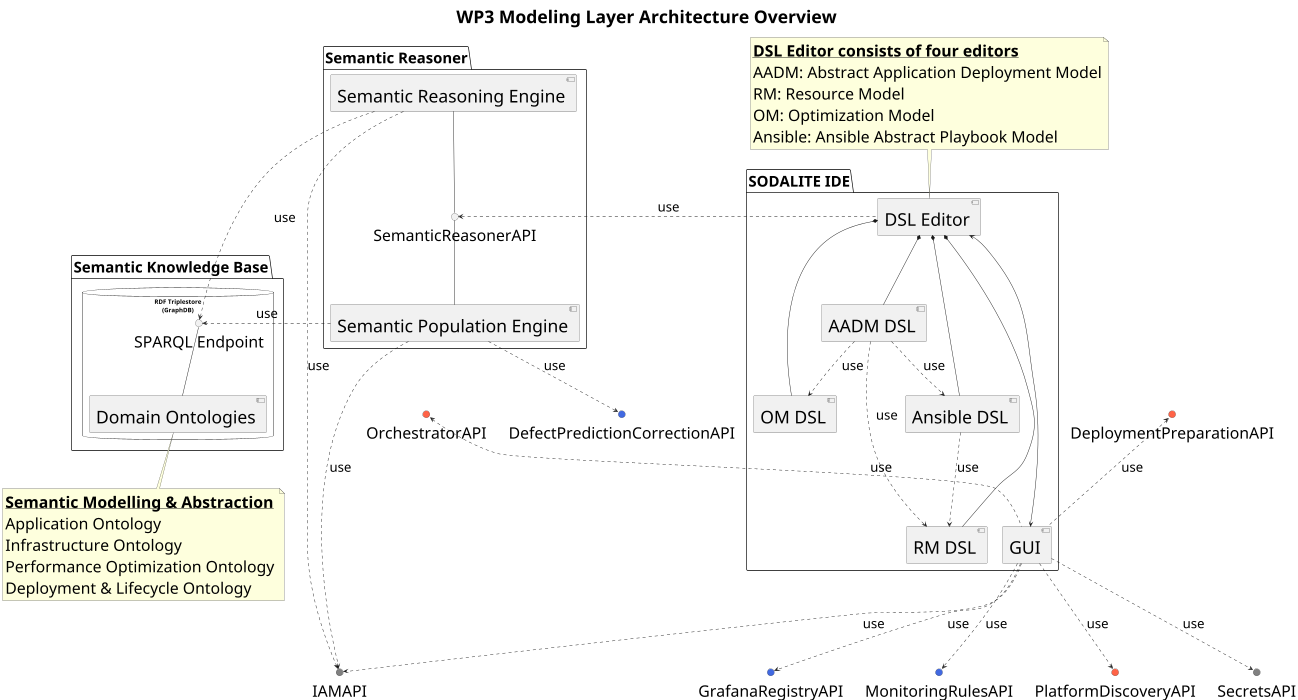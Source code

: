 @startuml
title WP3 Modeling Layer Architecture Overview
skinparam componentFontSize 40
skinparam componentArrowFontSize 30
skinparam packageFontSize 34
skinparam interfaceFontSize 36
skinparam titleFontSize 40
skinparam NoteFontSize 36

interface "IAMAPI" as AAUAPI #808080
interface "SecretsAPI" as SecretsAPI #808080
interface "DeploymentPreparationAPI" as deploymentPreparationAPI #FF6347
interface "DefectPredictionCorrectionAPI" as correctionAPI #4169E1
interface "GrafanaRegistryAPI" as GrafanaRegistryAPI #4169E1
interface "MonitoringRulesAPI" as monitoringRulesAPI #4169E1
interface "OrchestratorAPI" as orchestratorAPI #FF6347
interface "PlatformDiscoveryAPI" as PDS #FF6347

package "SODALITE IDE" as IDE {
    component [DSL Editor] as ideDSLeditor
    component [AADM DSL] as AADM
    component [RM DSL] as RM
    component [OM DSL] as OM
    component [Ansible DSL] as Ansible

    ideDSLeditor *-- AADM
    ideDSLeditor *-- RM
    ideDSLeditor *-- OM
    ideDSLeditor *-- Ansible
    AADM ..> Ansible: use
    AADM ..> RM: use
    AADM ..> OM: use
    Ansible ..> RM :use
    component [GUI] as ideGUI
}

note top of ideDSLeditor
   __**DSL Editor consists of four editors**__ 
   AADM: Abstract Application Deployment Model
   RM: Resource Model
   OM: Optimization Model
   Ansible: Ansible Abstract Playbook Model
end note


package "Semantic Reasoner" as res {
    interface "SemanticReasonerAPI" as resAPI
    component [Semantic Population Engine] as resPopulationEngine
    component [Semantic Reasoning Engine] as resReasoningEngine
}

package "Semantic Knowledge Base" as repo {
    database "RDF Triplestore\n(GraphDB)" as triplestore {
        interface "SPARQL Endpoint" as repoEndpoint
        scale 700 height
        component [Domain Ontologies] as repoOntologies
    }
}

note bottom of repoOntologies
   __**Semantic Modelling & Abstraction**__ 
   Application Ontology
   Infrastructure Ontology
   Performance Optimization Ontology
   Deployment & Lifecycle Ontology
end note

ideGUI ..> PDS : use
resAPI -down- resPopulationEngine
resAPI -up- resReasoningEngine
ideDSLeditor .left.> resAPI: use
ideDSLeditor <-down---> ideGUI 
repoOntologies -up- repoEndpoint
resPopulationEngine ..right...> repoEndpoint: use
resReasoningEngine ..right....> repoEndpoint: use
resReasoningEngine ..> AAUAPI: use
resPopulationEngine ..> correctionAPI: use
resPopulationEngine ..> AAUAPI: use
ideGUI .up.> deploymentPreparationAPI : use
ideGUI ..> GrafanaRegistryAPI : use
ideGUI ..> monitoringRulesAPI : use
ideGUI ..> SecretsAPI : use
ideGUI .up.> orchestratorAPI : use
ideGUI ..> AAUAPI: use
@enduml